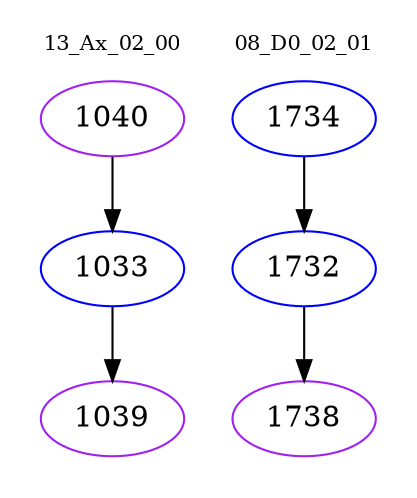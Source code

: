 digraph{
subgraph cluster_0 {
color = white
label = "13_Ax_02_00";
fontsize=10;
T0_1040 [label="1040", color="purple"]
T0_1040 -> T0_1033 [color="black"]
T0_1033 [label="1033", color="blue"]
T0_1033 -> T0_1039 [color="black"]
T0_1039 [label="1039", color="purple"]
}
subgraph cluster_1 {
color = white
label = "08_D0_02_01";
fontsize=10;
T1_1734 [label="1734", color="blue"]
T1_1734 -> T1_1732 [color="black"]
T1_1732 [label="1732", color="blue"]
T1_1732 -> T1_1738 [color="black"]
T1_1738 [label="1738", color="purple"]
}
}
